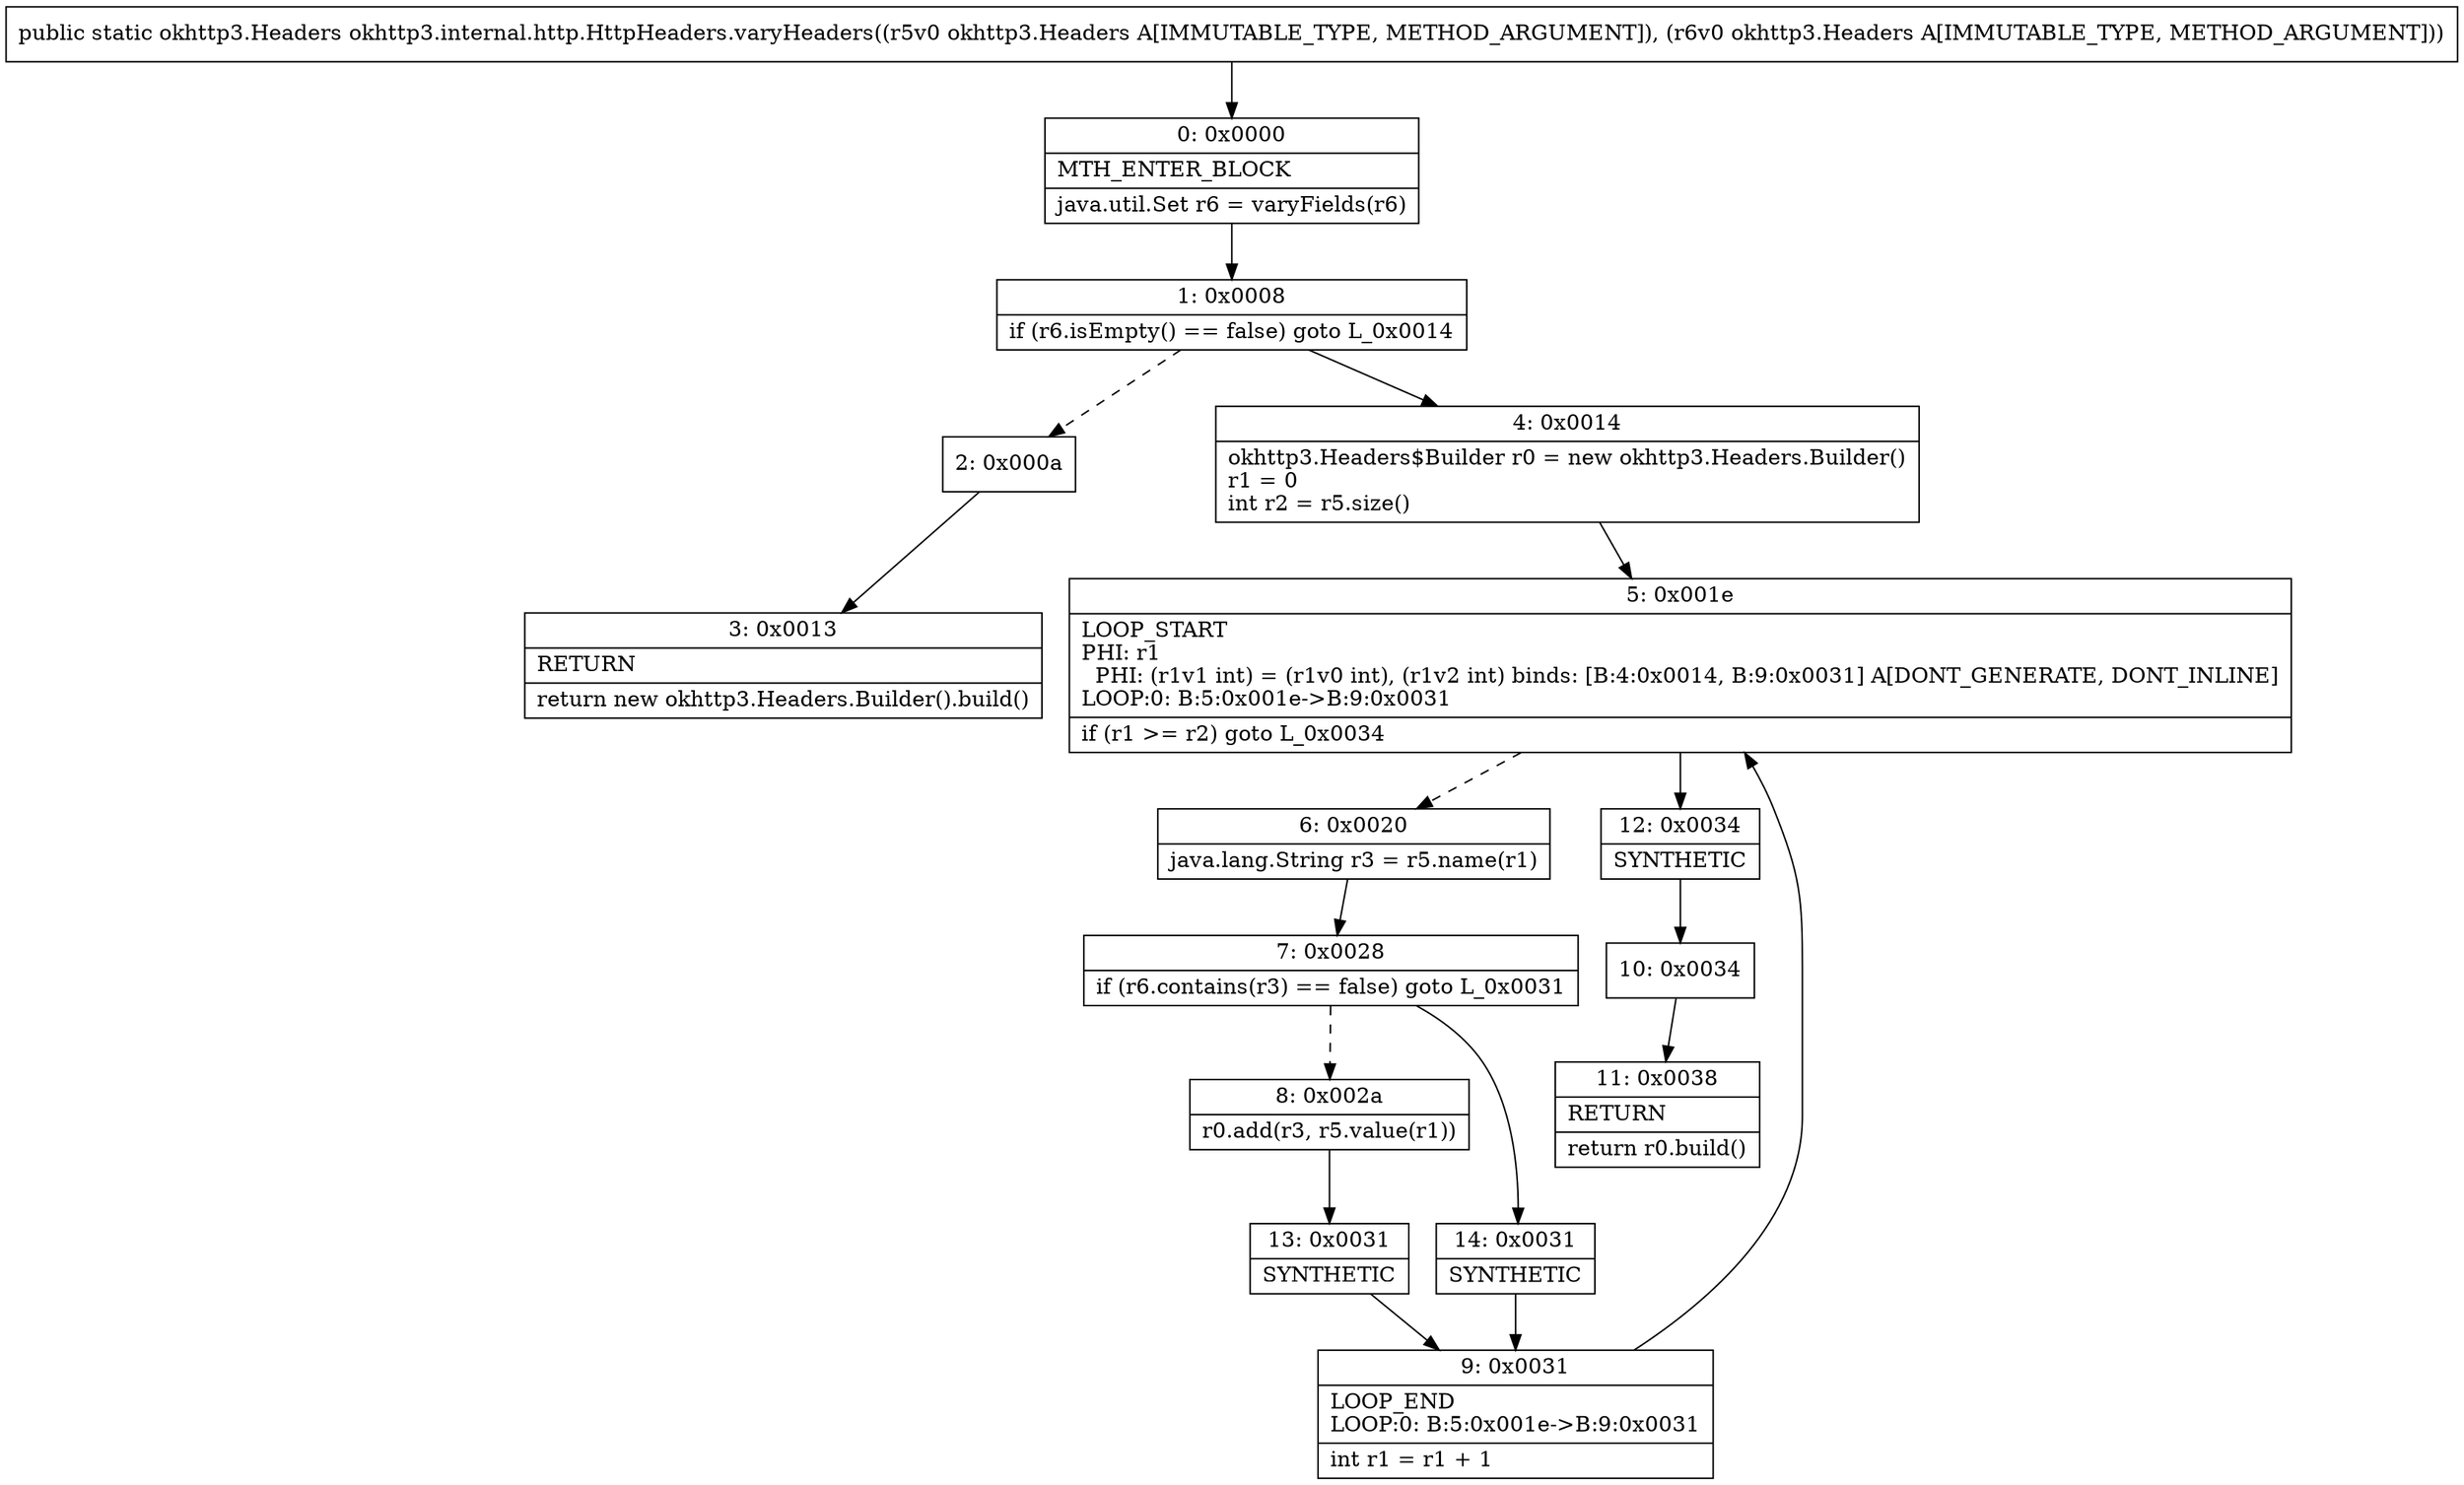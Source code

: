 digraph "CFG forokhttp3.internal.http.HttpHeaders.varyHeaders(Lokhttp3\/Headers;Lokhttp3\/Headers;)Lokhttp3\/Headers;" {
Node_0 [shape=record,label="{0\:\ 0x0000|MTH_ENTER_BLOCK\l|java.util.Set r6 = varyFields(r6)\l}"];
Node_1 [shape=record,label="{1\:\ 0x0008|if (r6.isEmpty() == false) goto L_0x0014\l}"];
Node_2 [shape=record,label="{2\:\ 0x000a}"];
Node_3 [shape=record,label="{3\:\ 0x0013|RETURN\l|return new okhttp3.Headers.Builder().build()\l}"];
Node_4 [shape=record,label="{4\:\ 0x0014|okhttp3.Headers$Builder r0 = new okhttp3.Headers.Builder()\lr1 = 0\lint r2 = r5.size()\l}"];
Node_5 [shape=record,label="{5\:\ 0x001e|LOOP_START\lPHI: r1 \l  PHI: (r1v1 int) = (r1v0 int), (r1v2 int) binds: [B:4:0x0014, B:9:0x0031] A[DONT_GENERATE, DONT_INLINE]\lLOOP:0: B:5:0x001e\-\>B:9:0x0031\l|if (r1 \>= r2) goto L_0x0034\l}"];
Node_6 [shape=record,label="{6\:\ 0x0020|java.lang.String r3 = r5.name(r1)\l}"];
Node_7 [shape=record,label="{7\:\ 0x0028|if (r6.contains(r3) == false) goto L_0x0031\l}"];
Node_8 [shape=record,label="{8\:\ 0x002a|r0.add(r3, r5.value(r1))\l}"];
Node_9 [shape=record,label="{9\:\ 0x0031|LOOP_END\lLOOP:0: B:5:0x001e\-\>B:9:0x0031\l|int r1 = r1 + 1\l}"];
Node_10 [shape=record,label="{10\:\ 0x0034}"];
Node_11 [shape=record,label="{11\:\ 0x0038|RETURN\l|return r0.build()\l}"];
Node_12 [shape=record,label="{12\:\ 0x0034|SYNTHETIC\l}"];
Node_13 [shape=record,label="{13\:\ 0x0031|SYNTHETIC\l}"];
Node_14 [shape=record,label="{14\:\ 0x0031|SYNTHETIC\l}"];
MethodNode[shape=record,label="{public static okhttp3.Headers okhttp3.internal.http.HttpHeaders.varyHeaders((r5v0 okhttp3.Headers A[IMMUTABLE_TYPE, METHOD_ARGUMENT]), (r6v0 okhttp3.Headers A[IMMUTABLE_TYPE, METHOD_ARGUMENT])) }"];
MethodNode -> Node_0;
Node_0 -> Node_1;
Node_1 -> Node_2[style=dashed];
Node_1 -> Node_4;
Node_2 -> Node_3;
Node_4 -> Node_5;
Node_5 -> Node_6[style=dashed];
Node_5 -> Node_12;
Node_6 -> Node_7;
Node_7 -> Node_8[style=dashed];
Node_7 -> Node_14;
Node_8 -> Node_13;
Node_9 -> Node_5;
Node_10 -> Node_11;
Node_12 -> Node_10;
Node_13 -> Node_9;
Node_14 -> Node_9;
}

